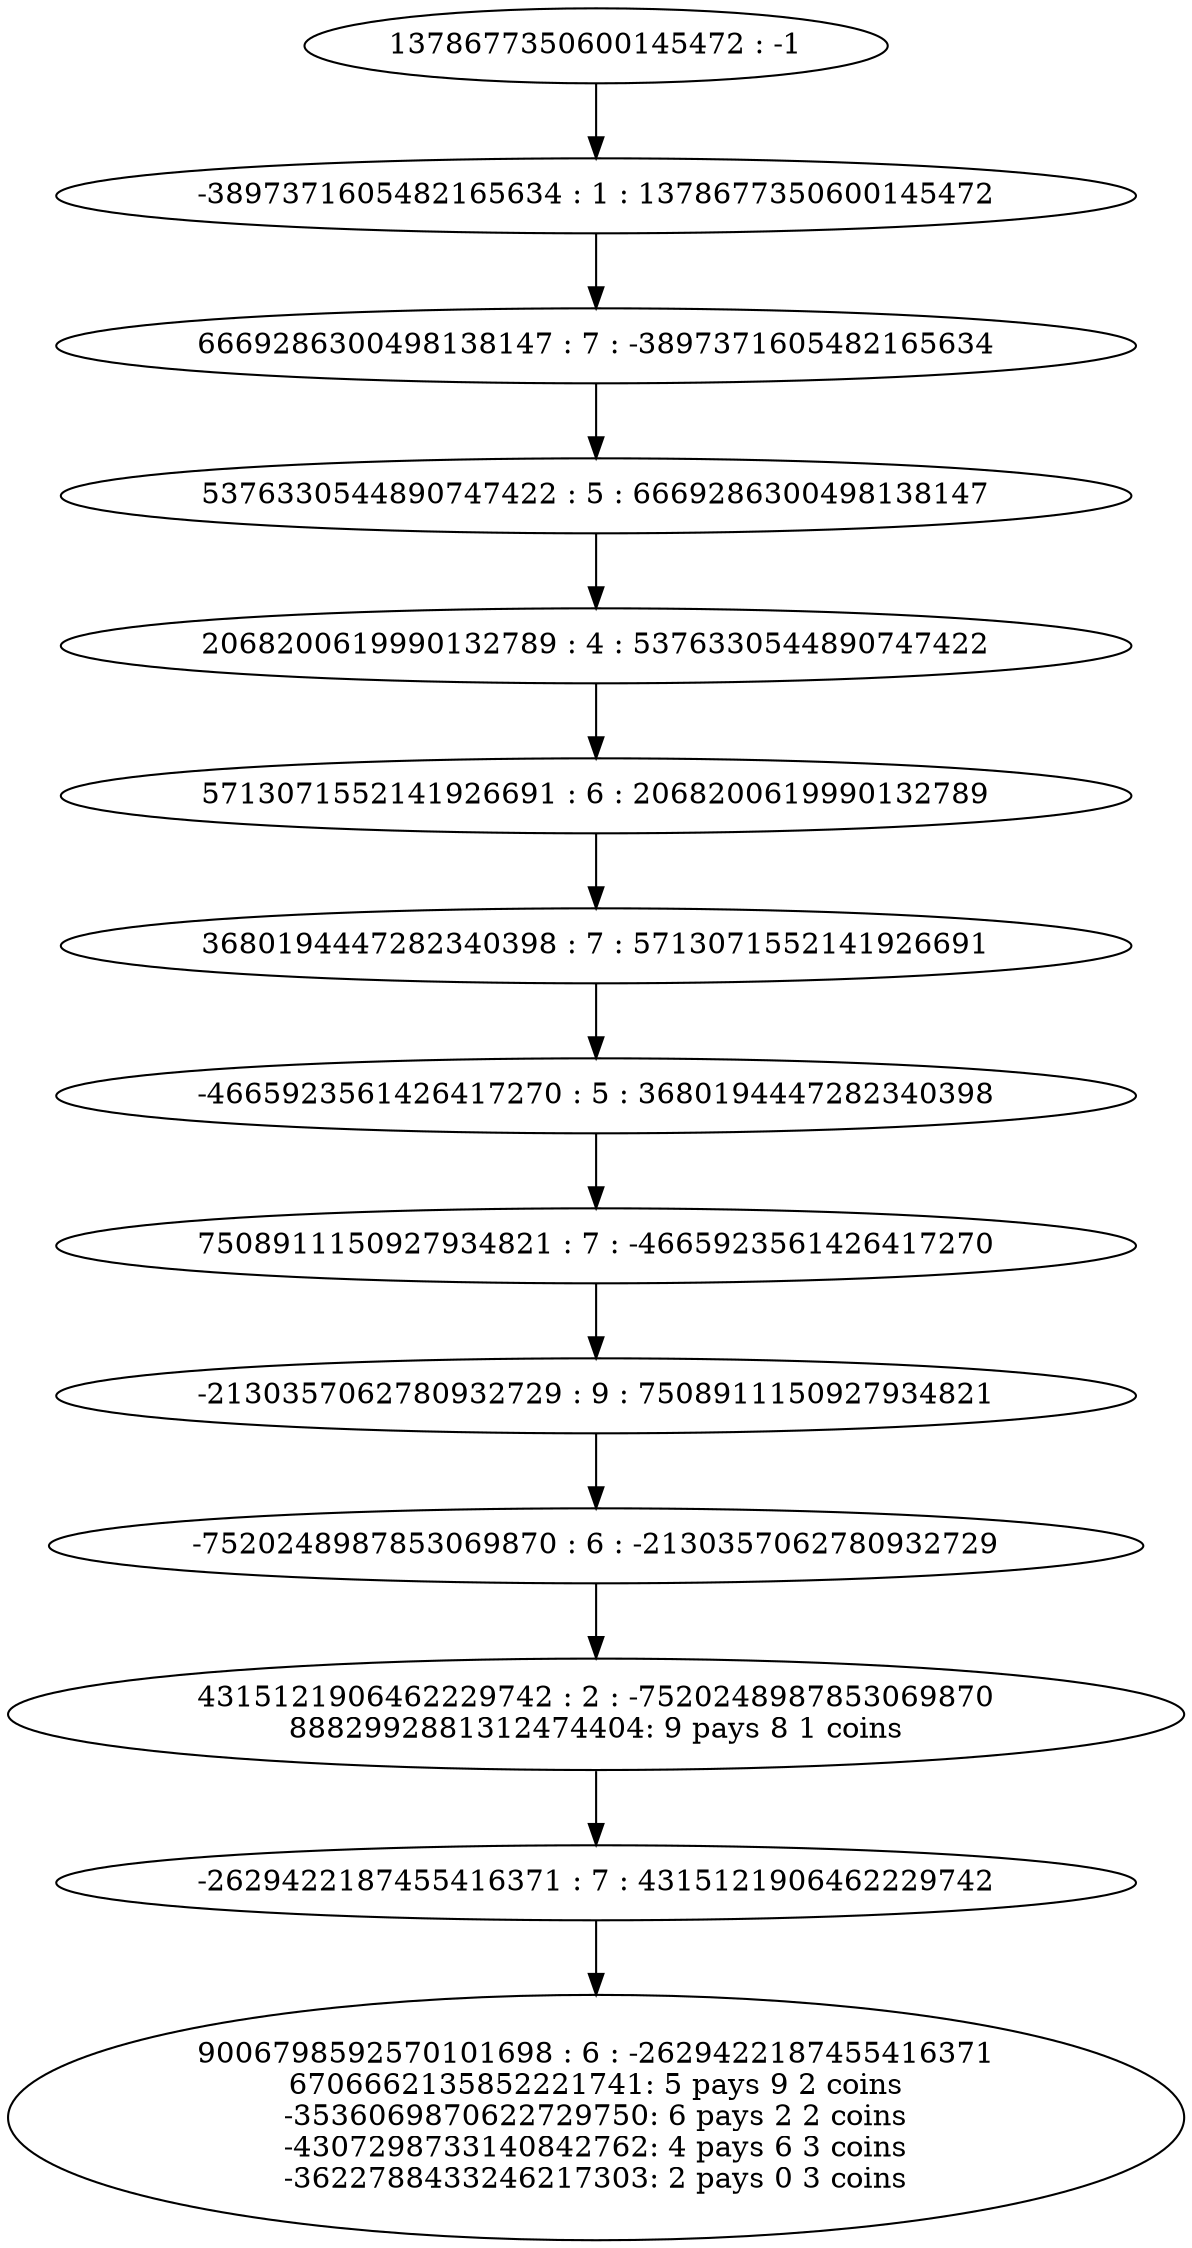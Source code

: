 digraph "plots_10_10.0_100.0_1000000.0_6000.0_2880000.0/tree_3_13.dot" {
	0 [label="1378677350600145472 : -1"]
	1 [label="-3897371605482165634 : 1 : 1378677350600145472
"]
	2 [label="6669286300498138147 : 7 : -3897371605482165634
"]
	3 [label="5376330544890747422 : 5 : 6669286300498138147
"]
	4 [label="2068200619990132789 : 4 : 5376330544890747422
"]
	5 [label="5713071552141926691 : 6 : 2068200619990132789
"]
	6 [label="3680194447282340398 : 7 : 5713071552141926691
"]
	7 [label="-4665923561426417270 : 5 : 3680194447282340398
"]
	8 [label="7508911150927934821 : 7 : -4665923561426417270
"]
	9 [label="-2130357062780932729 : 9 : 7508911150927934821
"]
	10 [label="-7520248987853069870 : 6 : -2130357062780932729
"]
	11 [label="4315121906462229742 : 2 : -7520248987853069870
8882992881312474404: 9 pays 8 1 coins
"]
	12 [label="-2629422187455416371 : 7 : 4315121906462229742
"]
	13 [label="9006798592570101698 : 6 : -2629422187455416371
6706662135852221741: 5 pays 9 2 coins
-3536069870622729750: 6 pays 2 2 coins
-4307298733140842762: 4 pays 6 3 coins
-3622788433246217303: 2 pays 0 3 coins
"]
	0 -> 1
	1 -> 2
	2 -> 3
	3 -> 4
	4 -> 5
	5 -> 6
	6 -> 7
	7 -> 8
	8 -> 9
	9 -> 10
	10 -> 11
	11 -> 12
	12 -> 13
}
